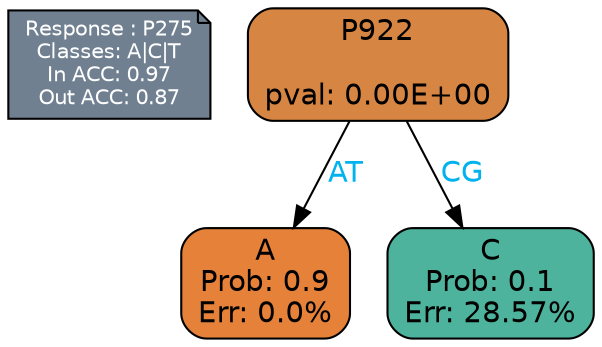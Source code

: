 digraph Tree {
node [shape=box, style="filled, rounded", color="black", fontname=helvetica] ;
graph [ranksep=equally, splines=polylines, bgcolor=transparent, dpi=600] ;
edge [fontname=helvetica] ;
LEGEND [label="Response : P275
Classes: A|C|T
In ACC: 0.97
Out ACC: 0.87
",shape=note,align=left,style=filled,fillcolor="slategray",fontcolor="white",fontsize=10];1 [label="P922

pval: 0.00E+00", fillcolor="#d68642"] ;
2 [label="A
Prob: 0.9
Err: 0.0%", fillcolor="#e58139"] ;
3 [label="C
Prob: 0.1
Err: 28.57%", fillcolor="#4db39d"] ;
1 -> 2 [label="AT",fontcolor=deepskyblue2] ;
1 -> 3 [label="CG",fontcolor=deepskyblue2] ;
{rank = same; 2;3;}{rank = same; LEGEND;1;}}